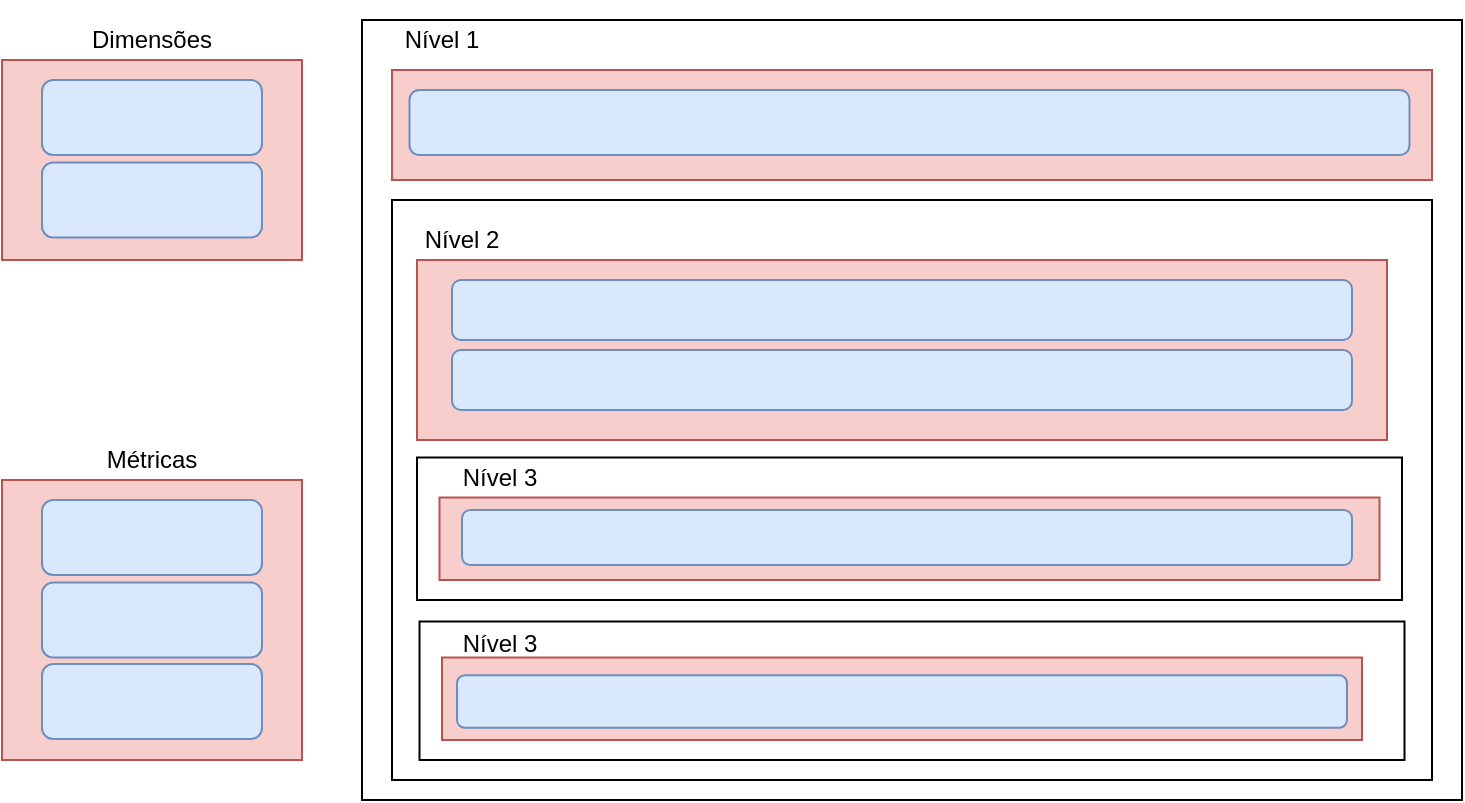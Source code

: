 <mxfile version="13.6.6" type="device"><diagram id="G5y_dncgOBry75zeSF5G" name="Page-1"><mxGraphModel dx="1422" dy="713" grid="1" gridSize="10" guides="1" tooltips="1" connect="1" arrows="1" fold="1" page="1" pageScale="1" pageWidth="827" pageHeight="1169" math="0" shadow="0"><root><mxCell id="0"/><mxCell id="1" parent="0"/><mxCell id="3AQqLuJ5THezS9YkFSuT-1" value="Dimensões" style="text;html=1;strokeColor=none;fillColor=none;align=center;verticalAlign=middle;whiteSpace=wrap;rounded=0;" parent="1" vertex="1"><mxGeometry x="85" y="230" width="60" height="40" as="geometry"/></mxCell><mxCell id="3AQqLuJ5THezS9YkFSuT-7" value="Métricas" style="text;html=1;strokeColor=none;fillColor=none;align=center;verticalAlign=middle;whiteSpace=wrap;rounded=0;" parent="1" vertex="1"><mxGeometry x="85" y="440" width="60" height="40" as="geometry"/></mxCell><mxCell id="3AQqLuJ5THezS9YkFSuT-8" value="" style="rounded=0;whiteSpace=wrap;html=1;fillColor=#f8cecc;strokeColor=#b85450;" parent="1" vertex="1"><mxGeometry x="40" y="470" width="150" height="140" as="geometry"/></mxCell><mxCell id="3AQqLuJ5THezS9YkFSuT-9" value="" style="rounded=1;whiteSpace=wrap;html=1;fillColor=#dae8fc;strokeColor=#6c8ebf;" parent="1" vertex="1"><mxGeometry x="60" y="480" width="110" height="37.5" as="geometry"/></mxCell><mxCell id="3AQqLuJ5THezS9YkFSuT-12" value="" style="rounded=0;whiteSpace=wrap;html=1;" parent="1" vertex="1"><mxGeometry x="220" y="240" width="550" height="390" as="geometry"/></mxCell><mxCell id="3AQqLuJ5THezS9YkFSuT-13" value="Nível 1" style="text;html=1;strokeColor=none;fillColor=none;align=center;verticalAlign=middle;whiteSpace=wrap;rounded=0;" parent="1" vertex="1"><mxGeometry x="220" y="240" width="80" height="20" as="geometry"/></mxCell><mxCell id="3AQqLuJ5THezS9YkFSuT-20" value="" style="rounded=0;whiteSpace=wrap;html=1;" parent="1" vertex="1"><mxGeometry x="235" y="330" width="520" height="290" as="geometry"/></mxCell><mxCell id="3AQqLuJ5THezS9YkFSuT-18" value="Nível 2" style="text;html=1;strokeColor=none;fillColor=none;align=center;verticalAlign=middle;whiteSpace=wrap;rounded=0;" parent="1" vertex="1"><mxGeometry x="230" y="340" width="80" height="20" as="geometry"/></mxCell><mxCell id="3AQqLuJ5THezS9YkFSuT-28" value="" style="rounded=0;whiteSpace=wrap;html=1;fillColor=#f8cecc;strokeColor=#b85450;" parent="1" vertex="1"><mxGeometry x="235" y="265" width="520" height="55" as="geometry"/></mxCell><mxCell id="3AQqLuJ5THezS9YkFSuT-19" value="" style="rounded=1;whiteSpace=wrap;html=1;fillColor=#dae8fc;strokeColor=#6c8ebf;" parent="1" vertex="1"><mxGeometry x="243.75" y="275" width="500" height="32.5" as="geometry"/></mxCell><mxCell id="3AQqLuJ5THezS9YkFSuT-29" value="" style="rounded=0;whiteSpace=wrap;html=1;fillColor=#f8cecc;strokeColor=#b85450;" parent="1" vertex="1"><mxGeometry x="247.5" y="360" width="485" height="90" as="geometry"/></mxCell><mxCell id="3AQqLuJ5THezS9YkFSuT-21" value="" style="rounded=1;whiteSpace=wrap;html=1;fillColor=#dae8fc;strokeColor=#6c8ebf;" parent="1" vertex="1"><mxGeometry x="265" y="370" width="450" height="30" as="geometry"/></mxCell><mxCell id="3AQqLuJ5THezS9YkFSuT-22" value="" style="rounded=1;whiteSpace=wrap;html=1;fillColor=#dae8fc;strokeColor=#6c8ebf;" parent="1" vertex="1"><mxGeometry x="265" y="405" width="450" height="30" as="geometry"/></mxCell><mxCell id="3AQqLuJ5THezS9YkFSuT-32" value="" style="rounded=0;whiteSpace=wrap;html=1;" parent="1" vertex="1"><mxGeometry x="247.5" y="458.75" width="492.5" height="71.25" as="geometry"/></mxCell><mxCell id="3AQqLuJ5THezS9YkFSuT-33" value="" style="rounded=0;whiteSpace=wrap;html=1;fillColor=#f8cecc;strokeColor=#b85450;" parent="1" vertex="1"><mxGeometry x="258.75" y="478.75" width="470" height="41.25" as="geometry"/></mxCell><mxCell id="3AQqLuJ5THezS9YkFSuT-15" value="Nível 3" style="text;html=1;strokeColor=none;fillColor=none;align=center;verticalAlign=middle;whiteSpace=wrap;rounded=0;" parent="1" vertex="1"><mxGeometry x="248.75" y="458.75" width="80" height="20" as="geometry"/></mxCell><mxCell id="3AQqLuJ5THezS9YkFSuT-34" value="" style="rounded=0;whiteSpace=wrap;html=1;" parent="1" vertex="1"><mxGeometry x="248.75" y="540.75" width="492.5" height="69.25" as="geometry"/></mxCell><mxCell id="3AQqLuJ5THezS9YkFSuT-16" value="Nível 3" style="text;html=1;strokeColor=none;fillColor=none;align=center;verticalAlign=middle;whiteSpace=wrap;rounded=0;" parent="1" vertex="1"><mxGeometry x="248.75" y="542" width="80" height="20" as="geometry"/></mxCell><mxCell id="3AQqLuJ5THezS9YkFSuT-35" value="" style="rounded=0;whiteSpace=wrap;html=1;fillColor=#f8cecc;strokeColor=#b85450;" parent="1" vertex="1"><mxGeometry x="260" y="558.75" width="460" height="41.25" as="geometry"/></mxCell><mxCell id="3AQqLuJ5THezS9YkFSuT-36" value="" style="rounded=1;whiteSpace=wrap;html=1;fillColor=#dae8fc;strokeColor=#6c8ebf;" parent="1" vertex="1"><mxGeometry x="270" y="485" width="445" height="27.5" as="geometry"/></mxCell><mxCell id="3AQqLuJ5THezS9YkFSuT-37" value="" style="rounded=1;whiteSpace=wrap;html=1;fillColor=#dae8fc;strokeColor=#6c8ebf;" parent="1" vertex="1"><mxGeometry x="267.5" y="567.63" width="445" height="26.25" as="geometry"/></mxCell><mxCell id="5_b9QTxM63bvQsdfdMF1-2" value="" style="rounded=1;whiteSpace=wrap;html=1;fillColor=#dae8fc;strokeColor=#6c8ebf;" vertex="1" parent="1"><mxGeometry x="60" y="521.25" width="110" height="37.5" as="geometry"/></mxCell><mxCell id="5_b9QTxM63bvQsdfdMF1-3" value="" style="rounded=1;whiteSpace=wrap;html=1;fillColor=#dae8fc;strokeColor=#6c8ebf;" vertex="1" parent="1"><mxGeometry x="60" y="562" width="110" height="37.5" as="geometry"/></mxCell><mxCell id="5_b9QTxM63bvQsdfdMF1-4" value="" style="rounded=0;whiteSpace=wrap;html=1;fillColor=#f8cecc;strokeColor=#b85450;" vertex="1" parent="1"><mxGeometry x="40" y="260" width="150" height="100" as="geometry"/></mxCell><mxCell id="5_b9QTxM63bvQsdfdMF1-5" value="" style="rounded=1;whiteSpace=wrap;html=1;fillColor=#dae8fc;strokeColor=#6c8ebf;" vertex="1" parent="1"><mxGeometry x="60" y="270" width="110" height="37.5" as="geometry"/></mxCell><mxCell id="5_b9QTxM63bvQsdfdMF1-6" value="" style="rounded=1;whiteSpace=wrap;html=1;fillColor=#dae8fc;strokeColor=#6c8ebf;" vertex="1" parent="1"><mxGeometry x="60" y="311.25" width="110" height="37.5" as="geometry"/></mxCell></root></mxGraphModel></diagram></mxfile>